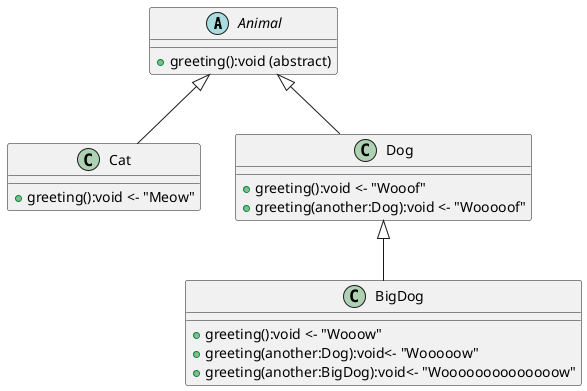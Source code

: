 @startuml
'https://plantuml.com/class-diagram

abstract class Animal{
+ greeting():void (abstract)
}
class Cat extends Animal{
+ greeting():void <- "Meow"
}
class Dog extends Animal{
+ greeting():void <- "Wooof"
+ greeting(another:Dog):void <- "Wooooof"
}
class BigDog extends Dog{
+ greeting():void <- "Wooow"
+ greeting(another:Dog):void<- "Wooooow"
+ greeting(another:BigDog):void<- "Woooooooooooooow"
}


@enduml